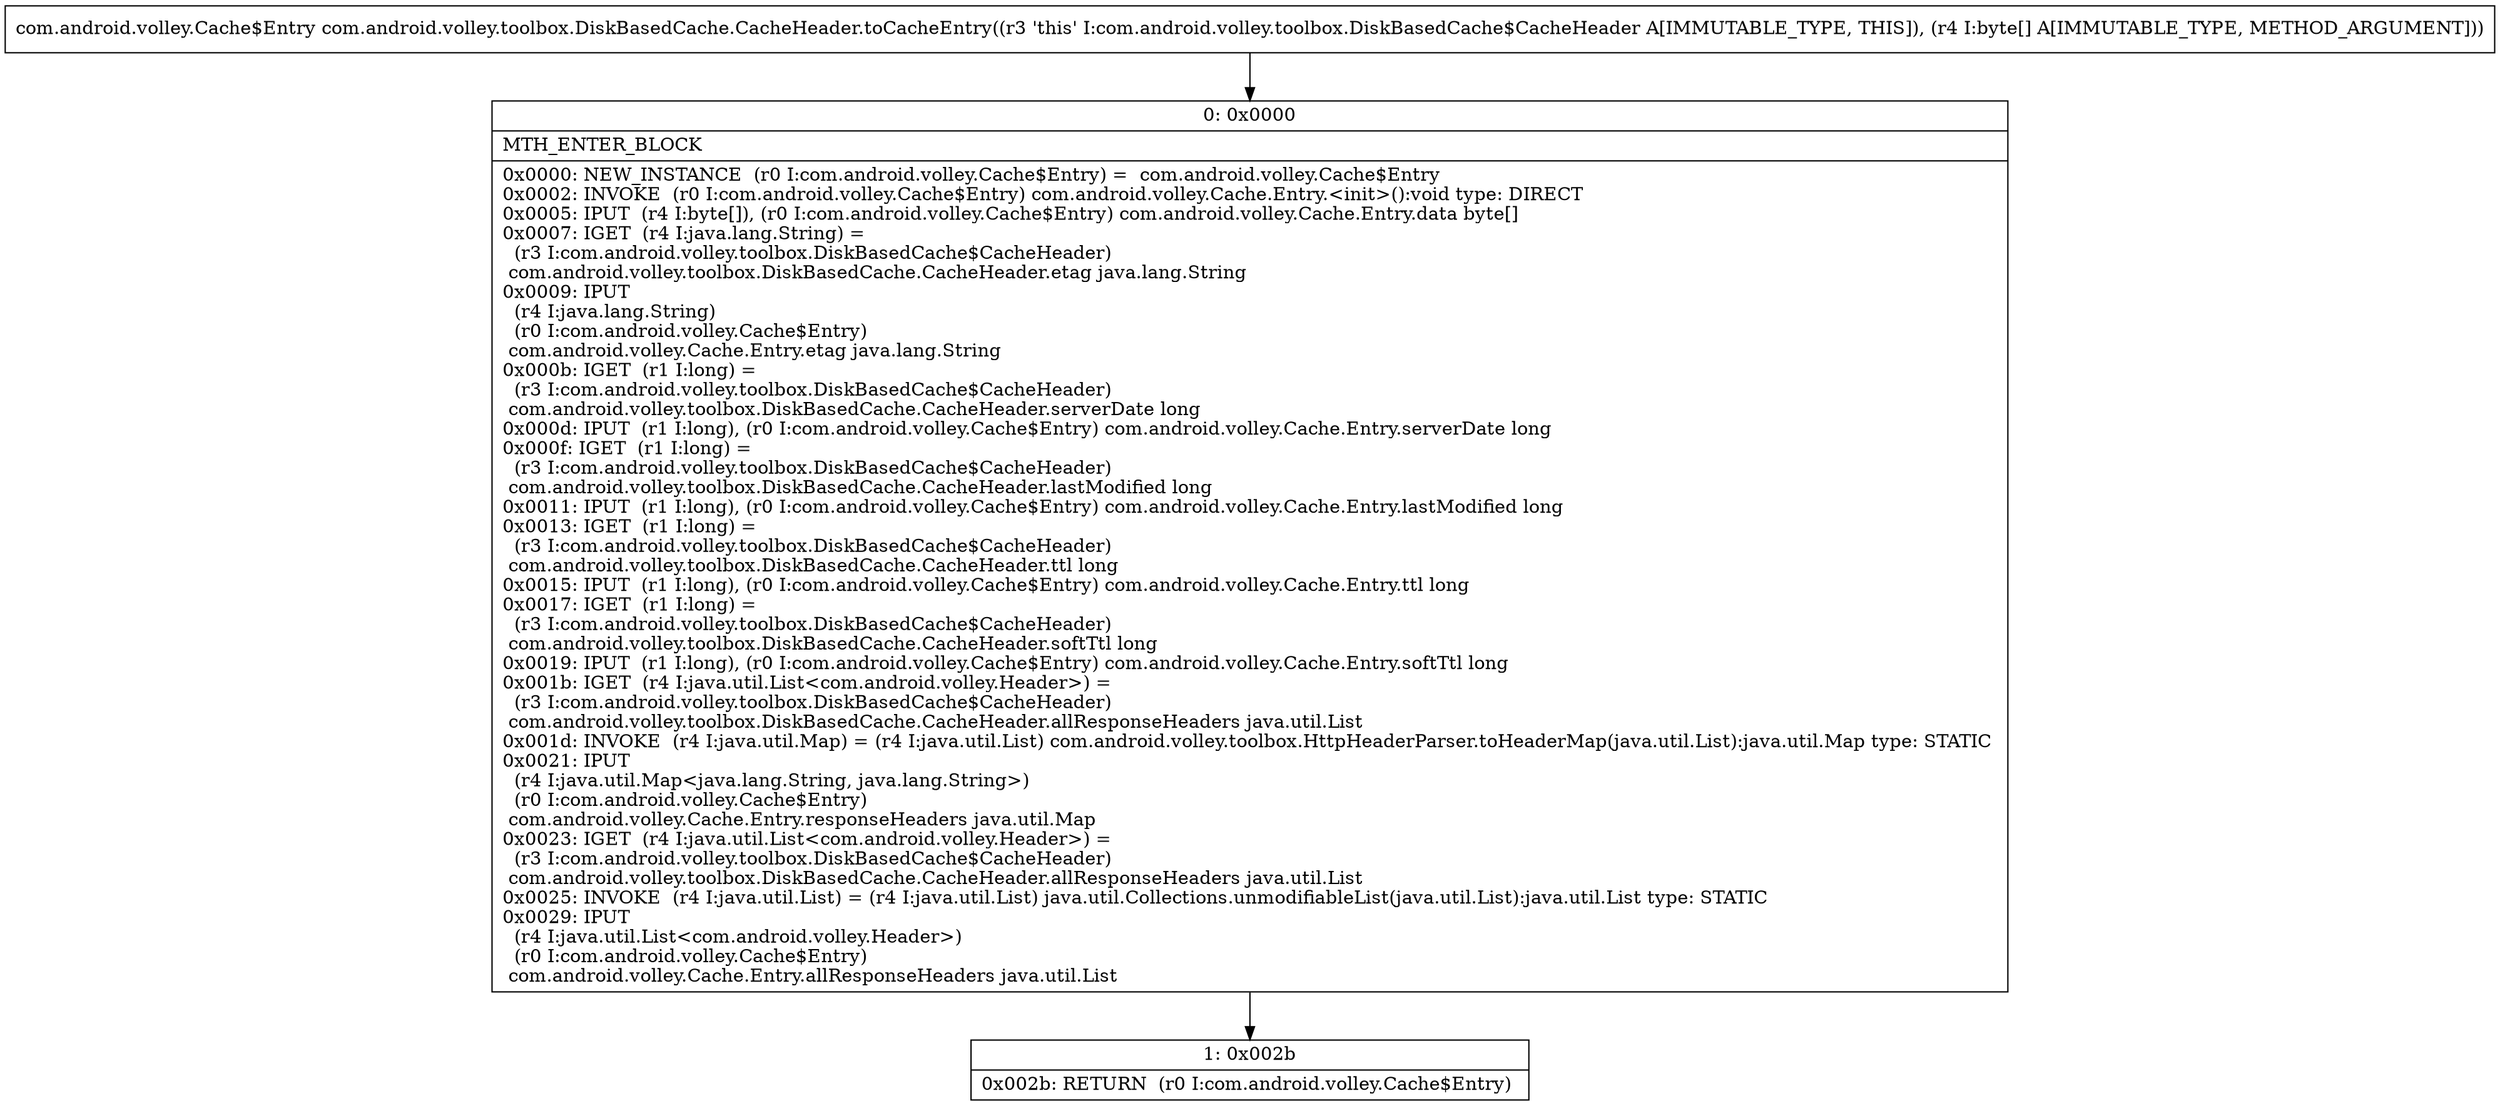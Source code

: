 digraph "CFG forcom.android.volley.toolbox.DiskBasedCache.CacheHeader.toCacheEntry([B)Lcom\/android\/volley\/Cache$Entry;" {
Node_0 [shape=record,label="{0\:\ 0x0000|MTH_ENTER_BLOCK\l|0x0000: NEW_INSTANCE  (r0 I:com.android.volley.Cache$Entry) =  com.android.volley.Cache$Entry \l0x0002: INVOKE  (r0 I:com.android.volley.Cache$Entry) com.android.volley.Cache.Entry.\<init\>():void type: DIRECT \l0x0005: IPUT  (r4 I:byte[]), (r0 I:com.android.volley.Cache$Entry) com.android.volley.Cache.Entry.data byte[] \l0x0007: IGET  (r4 I:java.lang.String) = \l  (r3 I:com.android.volley.toolbox.DiskBasedCache$CacheHeader)\l com.android.volley.toolbox.DiskBasedCache.CacheHeader.etag java.lang.String \l0x0009: IPUT  \l  (r4 I:java.lang.String)\l  (r0 I:com.android.volley.Cache$Entry)\l com.android.volley.Cache.Entry.etag java.lang.String \l0x000b: IGET  (r1 I:long) = \l  (r3 I:com.android.volley.toolbox.DiskBasedCache$CacheHeader)\l com.android.volley.toolbox.DiskBasedCache.CacheHeader.serverDate long \l0x000d: IPUT  (r1 I:long), (r0 I:com.android.volley.Cache$Entry) com.android.volley.Cache.Entry.serverDate long \l0x000f: IGET  (r1 I:long) = \l  (r3 I:com.android.volley.toolbox.DiskBasedCache$CacheHeader)\l com.android.volley.toolbox.DiskBasedCache.CacheHeader.lastModified long \l0x0011: IPUT  (r1 I:long), (r0 I:com.android.volley.Cache$Entry) com.android.volley.Cache.Entry.lastModified long \l0x0013: IGET  (r1 I:long) = \l  (r3 I:com.android.volley.toolbox.DiskBasedCache$CacheHeader)\l com.android.volley.toolbox.DiskBasedCache.CacheHeader.ttl long \l0x0015: IPUT  (r1 I:long), (r0 I:com.android.volley.Cache$Entry) com.android.volley.Cache.Entry.ttl long \l0x0017: IGET  (r1 I:long) = \l  (r3 I:com.android.volley.toolbox.DiskBasedCache$CacheHeader)\l com.android.volley.toolbox.DiskBasedCache.CacheHeader.softTtl long \l0x0019: IPUT  (r1 I:long), (r0 I:com.android.volley.Cache$Entry) com.android.volley.Cache.Entry.softTtl long \l0x001b: IGET  (r4 I:java.util.List\<com.android.volley.Header\>) = \l  (r3 I:com.android.volley.toolbox.DiskBasedCache$CacheHeader)\l com.android.volley.toolbox.DiskBasedCache.CacheHeader.allResponseHeaders java.util.List \l0x001d: INVOKE  (r4 I:java.util.Map) = (r4 I:java.util.List) com.android.volley.toolbox.HttpHeaderParser.toHeaderMap(java.util.List):java.util.Map type: STATIC \l0x0021: IPUT  \l  (r4 I:java.util.Map\<java.lang.String, java.lang.String\>)\l  (r0 I:com.android.volley.Cache$Entry)\l com.android.volley.Cache.Entry.responseHeaders java.util.Map \l0x0023: IGET  (r4 I:java.util.List\<com.android.volley.Header\>) = \l  (r3 I:com.android.volley.toolbox.DiskBasedCache$CacheHeader)\l com.android.volley.toolbox.DiskBasedCache.CacheHeader.allResponseHeaders java.util.List \l0x0025: INVOKE  (r4 I:java.util.List) = (r4 I:java.util.List) java.util.Collections.unmodifiableList(java.util.List):java.util.List type: STATIC \l0x0029: IPUT  \l  (r4 I:java.util.List\<com.android.volley.Header\>)\l  (r0 I:com.android.volley.Cache$Entry)\l com.android.volley.Cache.Entry.allResponseHeaders java.util.List \l}"];
Node_1 [shape=record,label="{1\:\ 0x002b|0x002b: RETURN  (r0 I:com.android.volley.Cache$Entry) \l}"];
MethodNode[shape=record,label="{com.android.volley.Cache$Entry com.android.volley.toolbox.DiskBasedCache.CacheHeader.toCacheEntry((r3 'this' I:com.android.volley.toolbox.DiskBasedCache$CacheHeader A[IMMUTABLE_TYPE, THIS]), (r4 I:byte[] A[IMMUTABLE_TYPE, METHOD_ARGUMENT])) }"];
MethodNode -> Node_0;
Node_0 -> Node_1;
}

